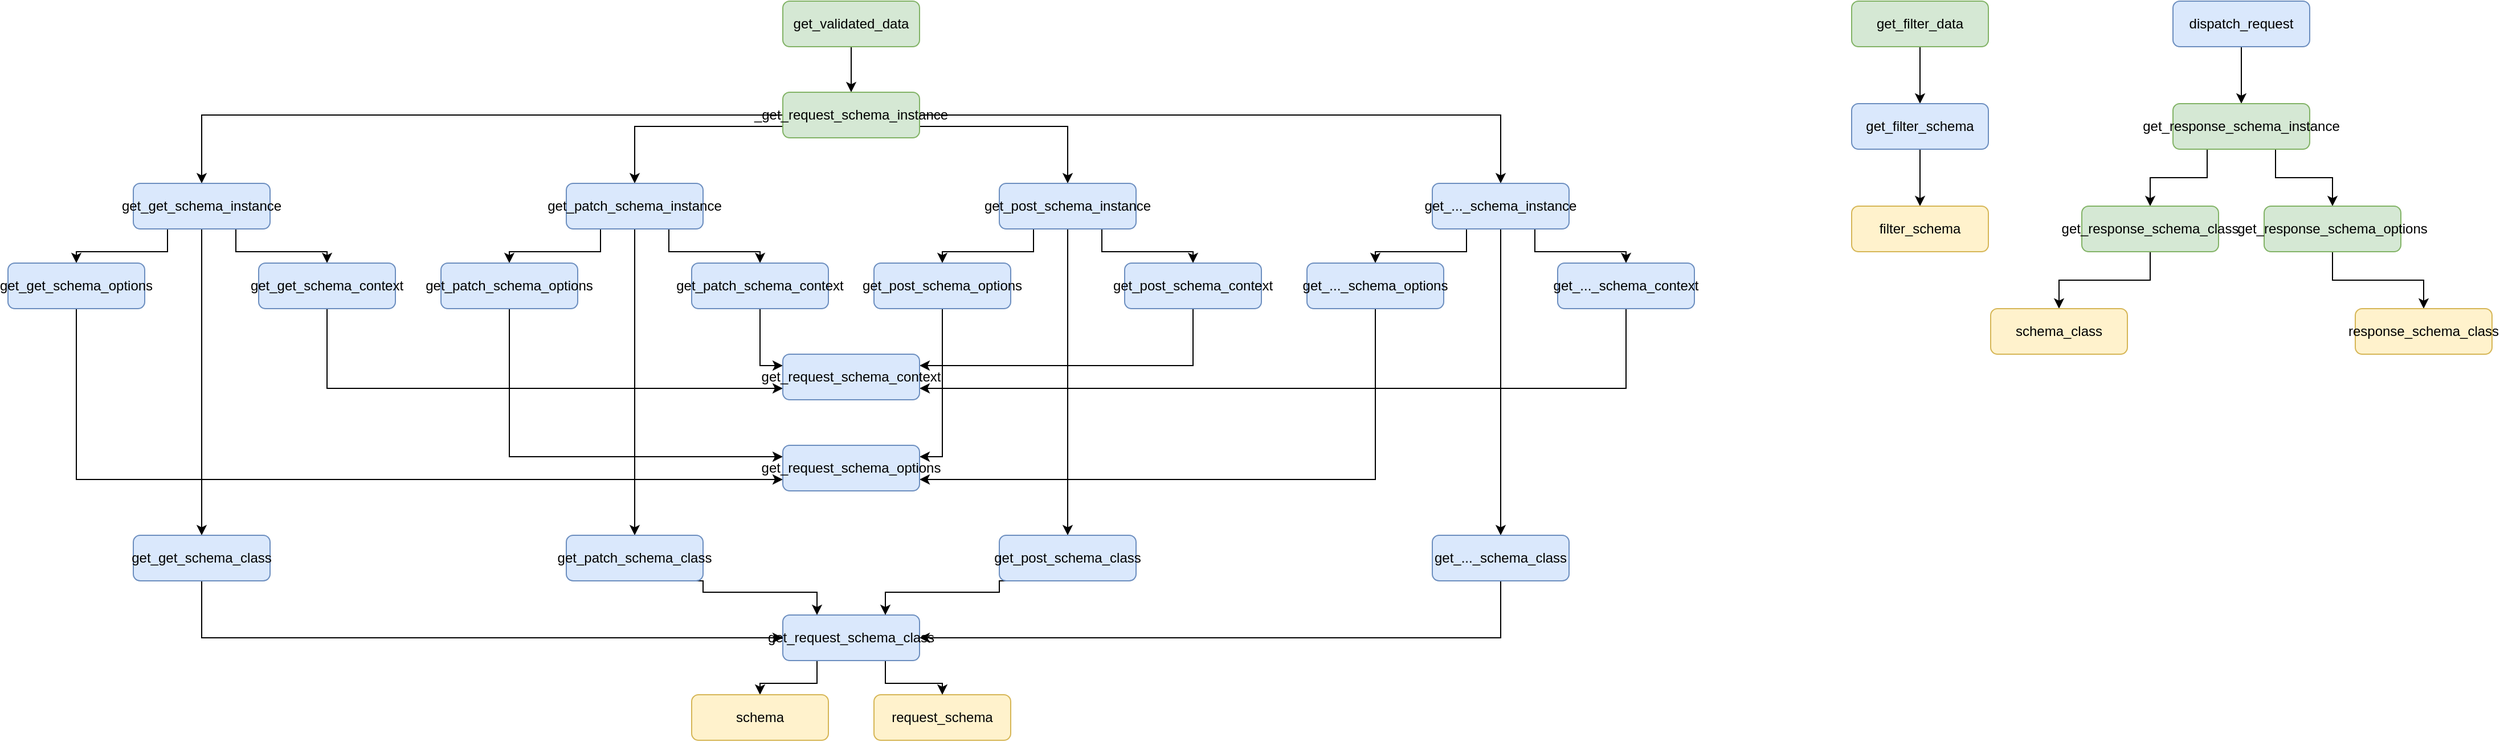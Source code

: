 <mxfile version="15.2.9" type="device"><diagram id="jqX4NYACKeYgvSOvpRxu" name="Page-1"><mxGraphModel dx="3103" dy="1829" grid="1" gridSize="10" guides="1" tooltips="1" connect="1" arrows="1" fold="1" page="0" pageScale="1" pageWidth="1200" pageHeight="1920" math="0" shadow="0"><root><mxCell id="0"/><mxCell id="1" parent="0"/><mxCell id="Z7Gm3P6vYljJnBboXFuW-1" value="request_schema" style="rounded=1;whiteSpace=wrap;html=1;fillColor=#fff2cc;strokeColor=#d6b656;" vertex="1" parent="1"><mxGeometry x="620" y="819" width="120" height="40" as="geometry"/></mxCell><mxCell id="Z7Gm3P6vYljJnBboXFuW-28" style="edgeStyle=orthogonalEdgeStyle;rounded=0;orthogonalLoop=1;jettySize=auto;html=1;exitX=0.25;exitY=1;exitDx=0;exitDy=0;entryX=0.5;entryY=0;entryDx=0;entryDy=0;" edge="1" parent="1" source="Z7Gm3P6vYljJnBboXFuW-2" target="Z7Gm3P6vYljJnBboXFuW-6"><mxGeometry relative="1" as="geometry"/></mxCell><mxCell id="Z7Gm3P6vYljJnBboXFuW-29" style="edgeStyle=orthogonalEdgeStyle;rounded=0;orthogonalLoop=1;jettySize=auto;html=1;exitX=0.75;exitY=1;exitDx=0;exitDy=0;entryX=0.5;entryY=0;entryDx=0;entryDy=0;" edge="1" parent="1" source="Z7Gm3P6vYljJnBboXFuW-2" target="Z7Gm3P6vYljJnBboXFuW-1"><mxGeometry relative="1" as="geometry"/></mxCell><mxCell id="Z7Gm3P6vYljJnBboXFuW-2" value="get_request_schema_class" style="rounded=1;whiteSpace=wrap;html=1;fillColor=#dae8fc;strokeColor=#6c8ebf;" vertex="1" parent="1"><mxGeometry x="540" y="749" width="120" height="40" as="geometry"/></mxCell><mxCell id="Z7Gm3P6vYljJnBboXFuW-14" style="edgeStyle=orthogonalEdgeStyle;rounded=0;orthogonalLoop=1;jettySize=auto;html=1;exitX=0.5;exitY=1;exitDx=0;exitDy=0;entryX=0.5;entryY=0;entryDx=0;entryDy=0;" edge="1" parent="1" source="Z7Gm3P6vYljJnBboXFuW-4" target="Z7Gm3P6vYljJnBboXFuW-5"><mxGeometry relative="1" as="geometry"/></mxCell><mxCell id="Z7Gm3P6vYljJnBboXFuW-4" value="get_validated_data" style="rounded=1;whiteSpace=wrap;html=1;fillColor=#d5e8d4;strokeColor=#82b366;" vertex="1" parent="1"><mxGeometry x="540" y="210" width="120" height="40" as="geometry"/></mxCell><mxCell id="Z7Gm3P6vYljJnBboXFuW-15" style="edgeStyle=orthogonalEdgeStyle;rounded=0;orthogonalLoop=1;jettySize=auto;html=1;exitX=0;exitY=0.75;exitDx=0;exitDy=0;entryX=0.5;entryY=0;entryDx=0;entryDy=0;" edge="1" parent="1" source="Z7Gm3P6vYljJnBboXFuW-5" target="Z7Gm3P6vYljJnBboXFuW-11"><mxGeometry relative="1" as="geometry"><mxPoint x="510" y="330" as="sourcePoint"/></mxGeometry></mxCell><mxCell id="Z7Gm3P6vYljJnBboXFuW-17" style="edgeStyle=orthogonalEdgeStyle;rounded=0;orthogonalLoop=1;jettySize=auto;html=1;exitX=0;exitY=0.5;exitDx=0;exitDy=0;entryX=0.5;entryY=0;entryDx=0;entryDy=0;" edge="1" parent="1" source="Z7Gm3P6vYljJnBboXFuW-5" target="Z7Gm3P6vYljJnBboXFuW-10"><mxGeometry relative="1" as="geometry"/></mxCell><mxCell id="Z7Gm3P6vYljJnBboXFuW-18" style="edgeStyle=orthogonalEdgeStyle;rounded=0;orthogonalLoop=1;jettySize=auto;html=1;exitX=1;exitY=0.5;exitDx=0;exitDy=0;entryX=0.5;entryY=0;entryDx=0;entryDy=0;" edge="1" parent="1" source="Z7Gm3P6vYljJnBboXFuW-5" target="Z7Gm3P6vYljJnBboXFuW-13"><mxGeometry relative="1" as="geometry"/></mxCell><mxCell id="Z7Gm3P6vYljJnBboXFuW-50" style="edgeStyle=orthogonalEdgeStyle;rounded=0;orthogonalLoop=1;jettySize=auto;html=1;exitX=1;exitY=0.75;exitDx=0;exitDy=0;entryX=0.5;entryY=0;entryDx=0;entryDy=0;" edge="1" parent="1" source="Z7Gm3P6vYljJnBboXFuW-5" target="Z7Gm3P6vYljJnBboXFuW-12"><mxGeometry relative="1" as="geometry"/></mxCell><mxCell id="Z7Gm3P6vYljJnBboXFuW-5" value="_get_request_schema_instance" style="rounded=1;whiteSpace=wrap;html=1;fillColor=#d5e8d4;strokeColor=#82b366;" vertex="1" parent="1"><mxGeometry x="540" y="290" width="120" height="40" as="geometry"/></mxCell><mxCell id="Z7Gm3P6vYljJnBboXFuW-6" value="schema" style="rounded=1;whiteSpace=wrap;html=1;fillColor=#fff2cc;strokeColor=#d6b656;" vertex="1" parent="1"><mxGeometry x="460" y="819" width="120" height="40" as="geometry"/></mxCell><mxCell id="Z7Gm3P6vYljJnBboXFuW-19" style="edgeStyle=orthogonalEdgeStyle;rounded=0;orthogonalLoop=1;jettySize=auto;html=1;exitX=0.5;exitY=1;exitDx=0;exitDy=0;entryX=0.5;entryY=0;entryDx=0;entryDy=0;" edge="1" parent="1" source="Z7Gm3P6vYljJnBboXFuW-10" target="Z7Gm3P6vYljJnBboXFuW-25"><mxGeometry relative="1" as="geometry"><mxPoint x="240" y="470" as="targetPoint"/></mxGeometry></mxCell><mxCell id="Z7Gm3P6vYljJnBboXFuW-49" style="edgeStyle=orthogonalEdgeStyle;rounded=0;orthogonalLoop=1;jettySize=auto;html=1;exitX=0.25;exitY=1;exitDx=0;exitDy=0;entryX=0.5;entryY=0;entryDx=0;entryDy=0;" edge="1" parent="1" source="Z7Gm3P6vYljJnBboXFuW-10" target="Z7Gm3P6vYljJnBboXFuW-48"><mxGeometry relative="1" as="geometry"><Array as="points"><mxPoint y="430"/><mxPoint x="-80" y="430"/></Array></mxGeometry></mxCell><mxCell id="Z7Gm3P6vYljJnBboXFuW-61" style="edgeStyle=orthogonalEdgeStyle;rounded=0;orthogonalLoop=1;jettySize=auto;html=1;exitX=0.75;exitY=1;exitDx=0;exitDy=0;entryX=0.5;entryY=0;entryDx=0;entryDy=0;" edge="1" parent="1" source="Z7Gm3P6vYljJnBboXFuW-10" target="Z7Gm3P6vYljJnBboXFuW-35"><mxGeometry relative="1" as="geometry"><Array as="points"><mxPoint x="60" y="430"/><mxPoint x="140" y="430"/></Array></mxGeometry></mxCell><mxCell id="Z7Gm3P6vYljJnBboXFuW-10" value="get_get_schema_instance" style="rounded=1;whiteSpace=wrap;html=1;fillColor=#dae8fc;strokeColor=#6c8ebf;" vertex="1" parent="1"><mxGeometry x="-30" y="370" width="120" height="40" as="geometry"/></mxCell><mxCell id="Z7Gm3P6vYljJnBboXFuW-20" style="edgeStyle=orthogonalEdgeStyle;rounded=0;orthogonalLoop=1;jettySize=auto;html=1;exitX=0.5;exitY=1;exitDx=0;exitDy=0;entryX=0.5;entryY=0;entryDx=0;entryDy=0;" edge="1" parent="1" source="Z7Gm3P6vYljJnBboXFuW-11" target="Z7Gm3P6vYljJnBboXFuW-26"><mxGeometry relative="1" as="geometry"><mxPoint x="440" y="460" as="targetPoint"/></mxGeometry></mxCell><mxCell id="Z7Gm3P6vYljJnBboXFuW-40" style="edgeStyle=orthogonalEdgeStyle;rounded=0;orthogonalLoop=1;jettySize=auto;html=1;exitX=0.75;exitY=1;exitDx=0;exitDy=0;entryX=0.5;entryY=0;entryDx=0;entryDy=0;" edge="1" parent="1" source="Z7Gm3P6vYljJnBboXFuW-11" target="Z7Gm3P6vYljJnBboXFuW-36"><mxGeometry relative="1" as="geometry"><Array as="points"><mxPoint x="440" y="430"/><mxPoint x="520" y="430"/></Array></mxGeometry></mxCell><mxCell id="Z7Gm3P6vYljJnBboXFuW-52" style="edgeStyle=orthogonalEdgeStyle;rounded=0;orthogonalLoop=1;jettySize=auto;html=1;exitX=0.25;exitY=1;exitDx=0;exitDy=0;entryX=0.5;entryY=0;entryDx=0;entryDy=0;" edge="1" parent="1" source="Z7Gm3P6vYljJnBboXFuW-11" target="Z7Gm3P6vYljJnBboXFuW-51"><mxGeometry relative="1" as="geometry"><Array as="points"><mxPoint x="380" y="430"/><mxPoint x="300" y="430"/></Array></mxGeometry></mxCell><mxCell id="Z7Gm3P6vYljJnBboXFuW-11" value="get_patch_schema_instance" style="rounded=1;whiteSpace=wrap;html=1;fillColor=#dae8fc;strokeColor=#6c8ebf;" vertex="1" parent="1"><mxGeometry x="350" y="370" width="120" height="40" as="geometry"/></mxCell><mxCell id="Z7Gm3P6vYljJnBboXFuW-21" style="edgeStyle=orthogonalEdgeStyle;rounded=0;orthogonalLoop=1;jettySize=auto;html=1;exitX=0.5;exitY=1;exitDx=0;exitDy=0;entryX=0.5;entryY=0;entryDx=0;entryDy=0;" edge="1" parent="1" source="Z7Gm3P6vYljJnBboXFuW-12" target="Z7Gm3P6vYljJnBboXFuW-27"><mxGeometry relative="1" as="geometry"><mxPoint x="760" y="460" as="targetPoint"/></mxGeometry></mxCell><mxCell id="Z7Gm3P6vYljJnBboXFuW-41" style="edgeStyle=orthogonalEdgeStyle;rounded=0;orthogonalLoop=1;jettySize=auto;html=1;exitX=0.75;exitY=1;exitDx=0;exitDy=0;entryX=0.5;entryY=0;entryDx=0;entryDy=0;" edge="1" parent="1" source="Z7Gm3P6vYljJnBboXFuW-12" target="Z7Gm3P6vYljJnBboXFuW-37"><mxGeometry relative="1" as="geometry"><Array as="points"><mxPoint x="820" y="430"/><mxPoint x="900" y="430"/></Array></mxGeometry></mxCell><mxCell id="Z7Gm3P6vYljJnBboXFuW-55" style="edgeStyle=orthogonalEdgeStyle;rounded=0;orthogonalLoop=1;jettySize=auto;html=1;exitX=0.25;exitY=1;exitDx=0;exitDy=0;" edge="1" parent="1" source="Z7Gm3P6vYljJnBboXFuW-12" target="Z7Gm3P6vYljJnBboXFuW-54"><mxGeometry relative="1" as="geometry"><Array as="points"><mxPoint x="760" y="430"/><mxPoint x="680" y="430"/></Array></mxGeometry></mxCell><mxCell id="Z7Gm3P6vYljJnBboXFuW-12" value="get_post_schema_instance" style="rounded=1;whiteSpace=wrap;html=1;fillColor=#dae8fc;strokeColor=#6c8ebf;" vertex="1" parent="1"><mxGeometry x="730" y="370" width="120" height="40" as="geometry"/></mxCell><mxCell id="Z7Gm3P6vYljJnBboXFuW-22" style="edgeStyle=orthogonalEdgeStyle;rounded=0;orthogonalLoop=1;jettySize=auto;html=1;exitX=0.5;exitY=1;exitDx=0;exitDy=0;entryX=0.5;entryY=0;entryDx=0;entryDy=0;" edge="1" parent="1" source="Z7Gm3P6vYljJnBboXFuW-13" target="Z7Gm3P6vYljJnBboXFuW-30"><mxGeometry relative="1" as="geometry"><mxPoint x="980" y="470" as="targetPoint"/></mxGeometry></mxCell><mxCell id="Z7Gm3P6vYljJnBboXFuW-42" style="edgeStyle=orthogonalEdgeStyle;rounded=0;orthogonalLoop=1;jettySize=auto;html=1;exitX=0.75;exitY=1;exitDx=0;exitDy=0;entryX=0.5;entryY=0;entryDx=0;entryDy=0;" edge="1" parent="1" source="Z7Gm3P6vYljJnBboXFuW-13" target="Z7Gm3P6vYljJnBboXFuW-38"><mxGeometry relative="1" as="geometry"><Array as="points"><mxPoint x="1200" y="430"/><mxPoint x="1280" y="430"/></Array></mxGeometry></mxCell><mxCell id="Z7Gm3P6vYljJnBboXFuW-57" style="edgeStyle=orthogonalEdgeStyle;rounded=0;orthogonalLoop=1;jettySize=auto;html=1;exitX=0.25;exitY=1;exitDx=0;exitDy=0;entryX=0.5;entryY=0;entryDx=0;entryDy=0;" edge="1" parent="1" source="Z7Gm3P6vYljJnBboXFuW-13" target="Z7Gm3P6vYljJnBboXFuW-56"><mxGeometry relative="1" as="geometry"><Array as="points"><mxPoint x="1140" y="430"/><mxPoint x="1060" y="430"/></Array></mxGeometry></mxCell><mxCell id="Z7Gm3P6vYljJnBboXFuW-13" value="get_..._schema_instance" style="rounded=1;whiteSpace=wrap;html=1;fillColor=#dae8fc;strokeColor=#6c8ebf;" vertex="1" parent="1"><mxGeometry x="1110" y="370" width="120" height="40" as="geometry"/></mxCell><mxCell id="Z7Gm3P6vYljJnBboXFuW-31" style="edgeStyle=orthogonalEdgeStyle;rounded=0;orthogonalLoop=1;jettySize=auto;html=1;exitX=0.5;exitY=1;exitDx=0;exitDy=0;entryX=0;entryY=0.5;entryDx=0;entryDy=0;" edge="1" parent="1" source="Z7Gm3P6vYljJnBboXFuW-25" target="Z7Gm3P6vYljJnBboXFuW-2"><mxGeometry relative="1" as="geometry"/></mxCell><mxCell id="Z7Gm3P6vYljJnBboXFuW-25" value="get_get_schema_class" style="rounded=1;whiteSpace=wrap;html=1;fillColor=#dae8fc;strokeColor=#6c8ebf;" vertex="1" parent="1"><mxGeometry x="-30" y="679" width="120" height="40" as="geometry"/></mxCell><mxCell id="Z7Gm3P6vYljJnBboXFuW-32" style="edgeStyle=orthogonalEdgeStyle;rounded=0;orthogonalLoop=1;jettySize=auto;html=1;exitX=0.5;exitY=1;exitDx=0;exitDy=0;entryX=0.25;entryY=0;entryDx=0;entryDy=0;" edge="1" parent="1" source="Z7Gm3P6vYljJnBboXFuW-26" target="Z7Gm3P6vYljJnBboXFuW-2"><mxGeometry relative="1" as="geometry"><Array as="points"><mxPoint x="470" y="729"/><mxPoint x="570" y="729"/></Array></mxGeometry></mxCell><mxCell id="Z7Gm3P6vYljJnBboXFuW-26" value="get_patch_schema_class" style="rounded=1;whiteSpace=wrap;html=1;fillColor=#dae8fc;strokeColor=#6c8ebf;" vertex="1" parent="1"><mxGeometry x="350" y="679" width="120" height="40" as="geometry"/></mxCell><mxCell id="Z7Gm3P6vYljJnBboXFuW-33" style="edgeStyle=orthogonalEdgeStyle;rounded=0;orthogonalLoop=1;jettySize=auto;html=1;exitX=0.5;exitY=1;exitDx=0;exitDy=0;entryX=0.75;entryY=0;entryDx=0;entryDy=0;" edge="1" parent="1" source="Z7Gm3P6vYljJnBboXFuW-27" target="Z7Gm3P6vYljJnBboXFuW-2"><mxGeometry relative="1" as="geometry"><Array as="points"><mxPoint x="730" y="729"/><mxPoint x="630" y="729"/></Array></mxGeometry></mxCell><mxCell id="Z7Gm3P6vYljJnBboXFuW-27" value="get_post_schema_class" style="rounded=1;whiteSpace=wrap;html=1;fillColor=#dae8fc;strokeColor=#6c8ebf;" vertex="1" parent="1"><mxGeometry x="730" y="679" width="120" height="40" as="geometry"/></mxCell><mxCell id="Z7Gm3P6vYljJnBboXFuW-34" style="edgeStyle=orthogonalEdgeStyle;rounded=0;orthogonalLoop=1;jettySize=auto;html=1;exitX=0.5;exitY=1;exitDx=0;exitDy=0;entryX=1;entryY=0.5;entryDx=0;entryDy=0;" edge="1" parent="1" source="Z7Gm3P6vYljJnBboXFuW-30" target="Z7Gm3P6vYljJnBboXFuW-2"><mxGeometry relative="1" as="geometry"/></mxCell><mxCell id="Z7Gm3P6vYljJnBboXFuW-30" value="get_..._schema_class" style="rounded=1;whiteSpace=wrap;html=1;fillColor=#dae8fc;strokeColor=#6c8ebf;" vertex="1" parent="1"><mxGeometry x="1110" y="679" width="120" height="40" as="geometry"/></mxCell><mxCell id="Z7Gm3P6vYljJnBboXFuW-62" style="edgeStyle=orthogonalEdgeStyle;rounded=0;orthogonalLoop=1;jettySize=auto;html=1;exitX=0.5;exitY=1;exitDx=0;exitDy=0;entryX=0;entryY=0.75;entryDx=0;entryDy=0;" edge="1" parent="1" source="Z7Gm3P6vYljJnBboXFuW-35" target="Z7Gm3P6vYljJnBboXFuW-59"><mxGeometry relative="1" as="geometry"/></mxCell><mxCell id="Z7Gm3P6vYljJnBboXFuW-35" value="get_get_schema_context" style="rounded=1;whiteSpace=wrap;html=1;fillColor=#dae8fc;strokeColor=#6c8ebf;" vertex="1" parent="1"><mxGeometry x="80" y="440" width="120" height="40" as="geometry"/></mxCell><mxCell id="Z7Gm3P6vYljJnBboXFuW-63" style="edgeStyle=orthogonalEdgeStyle;rounded=0;orthogonalLoop=1;jettySize=auto;html=1;exitX=0.5;exitY=1;exitDx=0;exitDy=0;entryX=0;entryY=0.25;entryDx=0;entryDy=0;" edge="1" parent="1" source="Z7Gm3P6vYljJnBboXFuW-36" target="Z7Gm3P6vYljJnBboXFuW-59"><mxGeometry relative="1" as="geometry"/></mxCell><mxCell id="Z7Gm3P6vYljJnBboXFuW-36" value="get_patch_schema_context" style="rounded=1;whiteSpace=wrap;html=1;fillColor=#dae8fc;strokeColor=#6c8ebf;" vertex="1" parent="1"><mxGeometry x="460" y="440" width="120" height="40" as="geometry"/></mxCell><mxCell id="Z7Gm3P6vYljJnBboXFuW-64" style="edgeStyle=orthogonalEdgeStyle;rounded=0;orthogonalLoop=1;jettySize=auto;html=1;exitX=0.5;exitY=1;exitDx=0;exitDy=0;entryX=1;entryY=0.25;entryDx=0;entryDy=0;" edge="1" parent="1" source="Z7Gm3P6vYljJnBboXFuW-37" target="Z7Gm3P6vYljJnBboXFuW-59"><mxGeometry relative="1" as="geometry"/></mxCell><mxCell id="Z7Gm3P6vYljJnBboXFuW-37" value="get_post_schema_context" style="rounded=1;whiteSpace=wrap;html=1;fillColor=#dae8fc;strokeColor=#6c8ebf;" vertex="1" parent="1"><mxGeometry x="840" y="440" width="120" height="40" as="geometry"/></mxCell><mxCell id="Z7Gm3P6vYljJnBboXFuW-65" style="edgeStyle=orthogonalEdgeStyle;rounded=0;orthogonalLoop=1;jettySize=auto;html=1;exitX=0.5;exitY=1;exitDx=0;exitDy=0;entryX=1;entryY=0.75;entryDx=0;entryDy=0;" edge="1" parent="1" source="Z7Gm3P6vYljJnBboXFuW-38" target="Z7Gm3P6vYljJnBboXFuW-59"><mxGeometry relative="1" as="geometry"/></mxCell><mxCell id="Z7Gm3P6vYljJnBboXFuW-38" value="get_..._schema_context" style="rounded=1;whiteSpace=wrap;html=1;fillColor=#dae8fc;strokeColor=#6c8ebf;" vertex="1" parent="1"><mxGeometry x="1220" y="440" width="120" height="40" as="geometry"/></mxCell><mxCell id="Z7Gm3P6vYljJnBboXFuW-66" style="edgeStyle=orthogonalEdgeStyle;rounded=0;orthogonalLoop=1;jettySize=auto;html=1;exitX=0.5;exitY=1;exitDx=0;exitDy=0;entryX=0;entryY=0.75;entryDx=0;entryDy=0;" edge="1" parent="1" source="Z7Gm3P6vYljJnBboXFuW-48" target="Z7Gm3P6vYljJnBboXFuW-58"><mxGeometry relative="1" as="geometry"/></mxCell><mxCell id="Z7Gm3P6vYljJnBboXFuW-48" value="get_get_schema_options" style="rounded=1;whiteSpace=wrap;html=1;fillColor=#dae8fc;strokeColor=#6c8ebf;" vertex="1" parent="1"><mxGeometry x="-140" y="440" width="120" height="40" as="geometry"/></mxCell><mxCell id="Z7Gm3P6vYljJnBboXFuW-67" style="edgeStyle=orthogonalEdgeStyle;rounded=0;orthogonalLoop=1;jettySize=auto;html=1;exitX=0.5;exitY=1;exitDx=0;exitDy=0;entryX=0;entryY=0.25;entryDx=0;entryDy=0;" edge="1" parent="1" source="Z7Gm3P6vYljJnBboXFuW-51" target="Z7Gm3P6vYljJnBboXFuW-58"><mxGeometry relative="1" as="geometry"/></mxCell><mxCell id="Z7Gm3P6vYljJnBboXFuW-51" value="get_patch_schema_options" style="rounded=1;whiteSpace=wrap;html=1;fillColor=#dae8fc;strokeColor=#6c8ebf;" vertex="1" parent="1"><mxGeometry x="240" y="440" width="120" height="40" as="geometry"/></mxCell><mxCell id="Z7Gm3P6vYljJnBboXFuW-68" style="edgeStyle=orthogonalEdgeStyle;rounded=0;orthogonalLoop=1;jettySize=auto;html=1;exitX=0.5;exitY=1;exitDx=0;exitDy=0;entryX=1;entryY=0.25;entryDx=0;entryDy=0;" edge="1" parent="1" source="Z7Gm3P6vYljJnBboXFuW-54" target="Z7Gm3P6vYljJnBboXFuW-58"><mxGeometry relative="1" as="geometry"/></mxCell><mxCell id="Z7Gm3P6vYljJnBboXFuW-54" value="get_post_schema_options" style="rounded=1;whiteSpace=wrap;html=1;fillColor=#dae8fc;strokeColor=#6c8ebf;" vertex="1" parent="1"><mxGeometry x="620" y="440" width="120" height="40" as="geometry"/></mxCell><mxCell id="Z7Gm3P6vYljJnBboXFuW-69" style="edgeStyle=orthogonalEdgeStyle;rounded=0;orthogonalLoop=1;jettySize=auto;html=1;exitX=0.5;exitY=1;exitDx=0;exitDy=0;entryX=1;entryY=0.75;entryDx=0;entryDy=0;" edge="1" parent="1" source="Z7Gm3P6vYljJnBboXFuW-56" target="Z7Gm3P6vYljJnBboXFuW-58"><mxGeometry relative="1" as="geometry"/></mxCell><mxCell id="Z7Gm3P6vYljJnBboXFuW-56" value="get_..._schema_options" style="rounded=1;whiteSpace=wrap;html=1;fillColor=#dae8fc;strokeColor=#6c8ebf;" vertex="1" parent="1"><mxGeometry x="1000" y="440" width="120" height="40" as="geometry"/></mxCell><mxCell id="Z7Gm3P6vYljJnBboXFuW-58" value="get_request_schema_options" style="rounded=1;whiteSpace=wrap;html=1;fillColor=#dae8fc;strokeColor=#6c8ebf;" vertex="1" parent="1"><mxGeometry x="540" y="600" width="120" height="40" as="geometry"/></mxCell><mxCell id="Z7Gm3P6vYljJnBboXFuW-59" value="get_request_schema_context" style="rounded=1;whiteSpace=wrap;html=1;fillColor=#dae8fc;strokeColor=#6c8ebf;" vertex="1" parent="1"><mxGeometry x="540" y="520" width="120" height="40" as="geometry"/></mxCell><mxCell id="Z7Gm3P6vYljJnBboXFuW-73" style="edgeStyle=orthogonalEdgeStyle;rounded=0;orthogonalLoop=1;jettySize=auto;html=1;exitX=0.5;exitY=1;exitDx=0;exitDy=0;entryX=0.5;entryY=0;entryDx=0;entryDy=0;" edge="1" parent="1" source="Z7Gm3P6vYljJnBboXFuW-70" target="Z7Gm3P6vYljJnBboXFuW-71"><mxGeometry relative="1" as="geometry"/></mxCell><mxCell id="Z7Gm3P6vYljJnBboXFuW-70" value="get_filter_data" style="rounded=1;whiteSpace=wrap;html=1;fillColor=#d5e8d4;strokeColor=#82b366;" vertex="1" parent="1"><mxGeometry x="1478" y="210" width="120" height="40" as="geometry"/></mxCell><mxCell id="Z7Gm3P6vYljJnBboXFuW-74" style="edgeStyle=orthogonalEdgeStyle;rounded=0;orthogonalLoop=1;jettySize=auto;html=1;exitX=0.5;exitY=1;exitDx=0;exitDy=0;entryX=0.5;entryY=0;entryDx=0;entryDy=0;" edge="1" parent="1" source="Z7Gm3P6vYljJnBboXFuW-71" target="Z7Gm3P6vYljJnBboXFuW-72"><mxGeometry relative="1" as="geometry"/></mxCell><mxCell id="Z7Gm3P6vYljJnBboXFuW-71" value="get_filter_schema" style="rounded=1;whiteSpace=wrap;html=1;fillColor=#dae8fc;strokeColor=#6c8ebf;" vertex="1" parent="1"><mxGeometry x="1478" y="300" width="120" height="40" as="geometry"/></mxCell><mxCell id="Z7Gm3P6vYljJnBboXFuW-72" value="filter_schema" style="rounded=1;whiteSpace=wrap;html=1;fillColor=#fff2cc;strokeColor=#d6b656;" vertex="1" parent="1"><mxGeometry x="1478" y="390" width="120" height="40" as="geometry"/></mxCell><mxCell id="Z7Gm3P6vYljJnBboXFuW-79" style="edgeStyle=orthogonalEdgeStyle;rounded=0;orthogonalLoop=1;jettySize=auto;html=1;exitX=0.5;exitY=1;exitDx=0;exitDy=0;entryX=0.5;entryY=0;entryDx=0;entryDy=0;" edge="1" parent="1" source="Z7Gm3P6vYljJnBboXFuW-75" target="Z7Gm3P6vYljJnBboXFuW-76"><mxGeometry relative="1" as="geometry"/></mxCell><mxCell id="Z7Gm3P6vYljJnBboXFuW-75" value="dispatch_request" style="rounded=1;whiteSpace=wrap;html=1;fillColor=#dae8fc;strokeColor=#6c8ebf;" vertex="1" parent="1"><mxGeometry x="1760" y="210" width="120" height="40" as="geometry"/></mxCell><mxCell id="Z7Gm3P6vYljJnBboXFuW-80" style="edgeStyle=orthogonalEdgeStyle;rounded=0;orthogonalLoop=1;jettySize=auto;html=1;exitX=0.25;exitY=1;exitDx=0;exitDy=0;entryX=0.5;entryY=0;entryDx=0;entryDy=0;" edge="1" parent="1" source="Z7Gm3P6vYljJnBboXFuW-76" target="Z7Gm3P6vYljJnBboXFuW-77"><mxGeometry relative="1" as="geometry"/></mxCell><mxCell id="Z7Gm3P6vYljJnBboXFuW-81" style="edgeStyle=orthogonalEdgeStyle;rounded=0;orthogonalLoop=1;jettySize=auto;html=1;exitX=0.75;exitY=1;exitDx=0;exitDy=0;entryX=0.5;entryY=0;entryDx=0;entryDy=0;" edge="1" parent="1" source="Z7Gm3P6vYljJnBboXFuW-76" target="Z7Gm3P6vYljJnBboXFuW-78"><mxGeometry relative="1" as="geometry"/></mxCell><mxCell id="Z7Gm3P6vYljJnBboXFuW-76" value="get_response_schema_instance" style="rounded=1;whiteSpace=wrap;html=1;fillColor=#d5e8d4;strokeColor=#82b366;" vertex="1" parent="1"><mxGeometry x="1760" y="300" width="120" height="40" as="geometry"/></mxCell><mxCell id="Z7Gm3P6vYljJnBboXFuW-85" style="edgeStyle=orthogonalEdgeStyle;rounded=0;orthogonalLoop=1;jettySize=auto;html=1;exitX=0.5;exitY=1;exitDx=0;exitDy=0;" edge="1" parent="1" source="Z7Gm3P6vYljJnBboXFuW-77" target="Z7Gm3P6vYljJnBboXFuW-82"><mxGeometry relative="1" as="geometry"/></mxCell><mxCell id="Z7Gm3P6vYljJnBboXFuW-77" value="get_response_schema_class" style="rounded=1;whiteSpace=wrap;html=1;fillColor=#d5e8d4;strokeColor=#82b366;" vertex="1" parent="1"><mxGeometry x="1680" y="390" width="120" height="40" as="geometry"/></mxCell><mxCell id="Z7Gm3P6vYljJnBboXFuW-86" style="edgeStyle=orthogonalEdgeStyle;rounded=0;orthogonalLoop=1;jettySize=auto;html=1;exitX=0.5;exitY=1;exitDx=0;exitDy=0;entryX=0.5;entryY=0;entryDx=0;entryDy=0;" edge="1" parent="1" source="Z7Gm3P6vYljJnBboXFuW-78" target="Z7Gm3P6vYljJnBboXFuW-83"><mxGeometry relative="1" as="geometry"/></mxCell><mxCell id="Z7Gm3P6vYljJnBboXFuW-78" value="get_response_schema_options" style="rounded=1;whiteSpace=wrap;html=1;fillColor=#d5e8d4;strokeColor=#82b366;" vertex="1" parent="1"><mxGeometry x="1840" y="390" width="120" height="40" as="geometry"/></mxCell><mxCell id="Z7Gm3P6vYljJnBboXFuW-82" value="schema_class" style="rounded=1;whiteSpace=wrap;html=1;fillColor=#fff2cc;strokeColor=#d6b656;" vertex="1" parent="1"><mxGeometry x="1600" y="480" width="120" height="40" as="geometry"/></mxCell><mxCell id="Z7Gm3P6vYljJnBboXFuW-83" value="response_schema_class" style="rounded=1;whiteSpace=wrap;html=1;fillColor=#fff2cc;strokeColor=#d6b656;" vertex="1" parent="1"><mxGeometry x="1920" y="480" width="120" height="40" as="geometry"/></mxCell></root></mxGraphModel></diagram></mxfile>